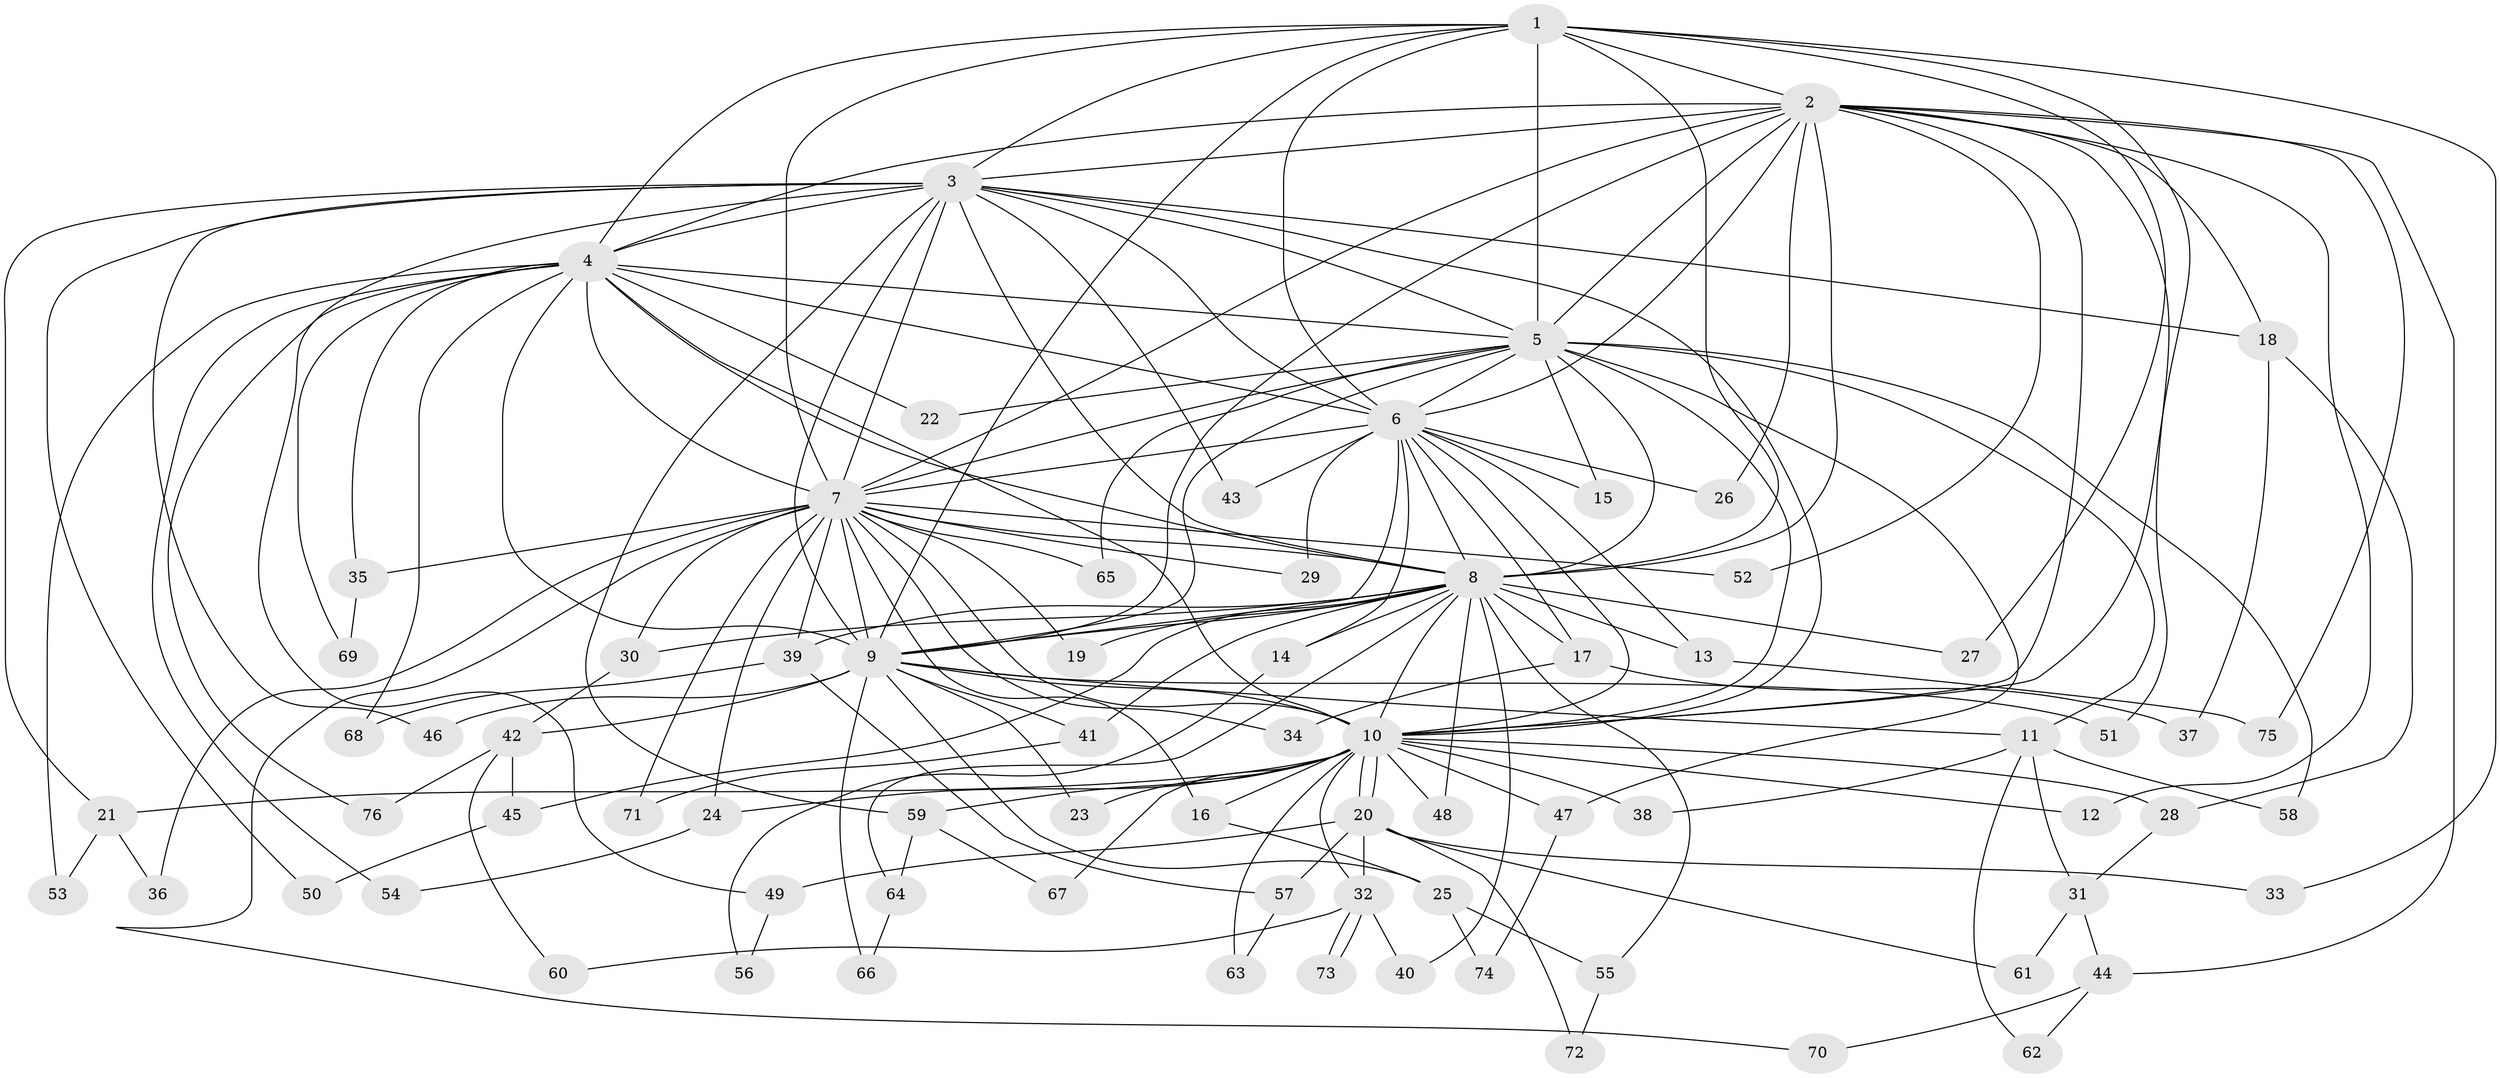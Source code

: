 // Generated by graph-tools (version 1.1) at 2025/49/03/09/25 03:49:40]
// undirected, 76 vertices, 177 edges
graph export_dot {
graph [start="1"]
  node [color=gray90,style=filled];
  1;
  2;
  3;
  4;
  5;
  6;
  7;
  8;
  9;
  10;
  11;
  12;
  13;
  14;
  15;
  16;
  17;
  18;
  19;
  20;
  21;
  22;
  23;
  24;
  25;
  26;
  27;
  28;
  29;
  30;
  31;
  32;
  33;
  34;
  35;
  36;
  37;
  38;
  39;
  40;
  41;
  42;
  43;
  44;
  45;
  46;
  47;
  48;
  49;
  50;
  51;
  52;
  53;
  54;
  55;
  56;
  57;
  58;
  59;
  60;
  61;
  62;
  63;
  64;
  65;
  66;
  67;
  68;
  69;
  70;
  71;
  72;
  73;
  74;
  75;
  76;
  1 -- 2;
  1 -- 3;
  1 -- 4;
  1 -- 5;
  1 -- 6;
  1 -- 7;
  1 -- 8;
  1 -- 9;
  1 -- 10;
  1 -- 27;
  1 -- 33;
  2 -- 3;
  2 -- 4;
  2 -- 5;
  2 -- 6;
  2 -- 7;
  2 -- 8;
  2 -- 9;
  2 -- 10;
  2 -- 12;
  2 -- 18;
  2 -- 26;
  2 -- 44;
  2 -- 51;
  2 -- 52;
  2 -- 75;
  3 -- 4;
  3 -- 5;
  3 -- 6;
  3 -- 7;
  3 -- 8;
  3 -- 9;
  3 -- 10;
  3 -- 18;
  3 -- 21;
  3 -- 43;
  3 -- 46;
  3 -- 49;
  3 -- 50;
  3 -- 59;
  4 -- 5;
  4 -- 6;
  4 -- 7;
  4 -- 8;
  4 -- 9;
  4 -- 10;
  4 -- 22;
  4 -- 35;
  4 -- 53;
  4 -- 54;
  4 -- 68;
  4 -- 69;
  4 -- 76;
  5 -- 6;
  5 -- 7;
  5 -- 8;
  5 -- 9;
  5 -- 10;
  5 -- 11;
  5 -- 15;
  5 -- 22;
  5 -- 47;
  5 -- 58;
  5 -- 65;
  6 -- 7;
  6 -- 8;
  6 -- 9;
  6 -- 10;
  6 -- 13;
  6 -- 14;
  6 -- 15;
  6 -- 17;
  6 -- 26;
  6 -- 29;
  6 -- 43;
  7 -- 8;
  7 -- 9;
  7 -- 10;
  7 -- 16;
  7 -- 19;
  7 -- 24;
  7 -- 29;
  7 -- 30;
  7 -- 34;
  7 -- 35;
  7 -- 36;
  7 -- 39;
  7 -- 52;
  7 -- 65;
  7 -- 70;
  7 -- 71;
  8 -- 9;
  8 -- 10;
  8 -- 13;
  8 -- 14;
  8 -- 17;
  8 -- 19;
  8 -- 27;
  8 -- 30;
  8 -- 39;
  8 -- 40;
  8 -- 41;
  8 -- 45;
  8 -- 48;
  8 -- 55;
  8 -- 64;
  9 -- 10;
  9 -- 11;
  9 -- 23;
  9 -- 25;
  9 -- 41;
  9 -- 42;
  9 -- 46;
  9 -- 51;
  9 -- 66;
  10 -- 12;
  10 -- 16;
  10 -- 20;
  10 -- 20;
  10 -- 21;
  10 -- 23;
  10 -- 24;
  10 -- 28;
  10 -- 32;
  10 -- 38;
  10 -- 47;
  10 -- 48;
  10 -- 59;
  10 -- 63;
  10 -- 67;
  11 -- 31;
  11 -- 38;
  11 -- 58;
  11 -- 62;
  13 -- 75;
  14 -- 56;
  16 -- 25;
  17 -- 34;
  17 -- 37;
  18 -- 28;
  18 -- 37;
  20 -- 32;
  20 -- 33;
  20 -- 49;
  20 -- 57;
  20 -- 61;
  20 -- 72;
  21 -- 36;
  21 -- 53;
  24 -- 54;
  25 -- 55;
  25 -- 74;
  28 -- 31;
  30 -- 42;
  31 -- 44;
  31 -- 61;
  32 -- 40;
  32 -- 60;
  32 -- 73;
  32 -- 73;
  35 -- 69;
  39 -- 57;
  39 -- 68;
  41 -- 71;
  42 -- 45;
  42 -- 60;
  42 -- 76;
  44 -- 62;
  44 -- 70;
  45 -- 50;
  47 -- 74;
  49 -- 56;
  55 -- 72;
  57 -- 63;
  59 -- 64;
  59 -- 67;
  64 -- 66;
}
